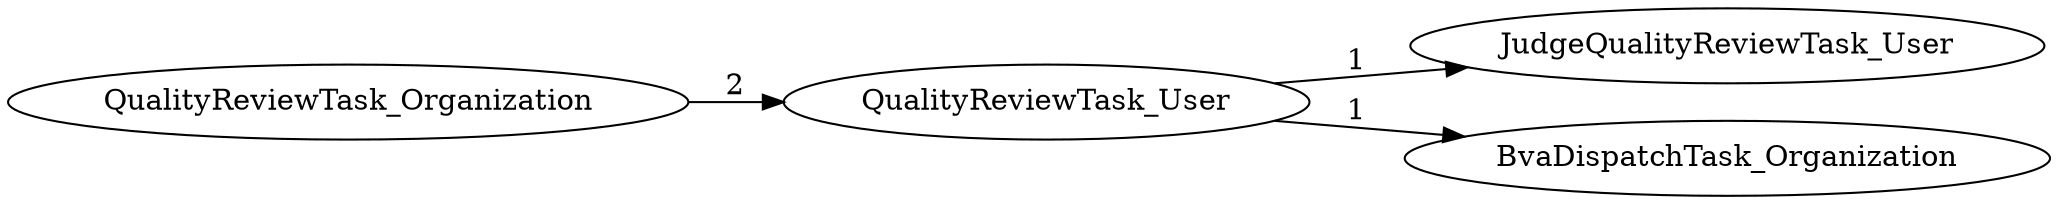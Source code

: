 digraph G {
rankdir="LR";
"QualityReviewTask_User" -> "JudgeQualityReviewTask_User" [label=1]
"QualityReviewTask_User" -> "BvaDispatchTask_Organization" [label=1]
"QualityReviewTask_Organization" -> "QualityReviewTask_User" [label=2]
}